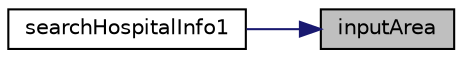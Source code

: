 digraph "inputArea"
{
 // LATEX_PDF_SIZE
  edge [fontname="Helvetica",fontsize="10",labelfontname="Helvetica",labelfontsize="10"];
  node [fontname="Helvetica",fontsize="10",shape=record];
  rankdir="RL";
  Node1 [label="inputArea",height=0.2,width=0.4,color="black", fillcolor="grey75", style="filled", fontcolor="black",tooltip=" "];
  Node1 -> Node2 [dir="back",color="midnightblue",fontsize="10",style="solid",fontname="Helvetica"];
  Node2 [label="searchHospitalInfo1",height=0.2,width=0.4,color="black", fillcolor="white", style="filled",URL="$a_8c.html#a95233dae4a57ef8ec56ac54c5afb8da5",tooltip=" "];
}
